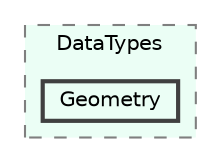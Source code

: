 digraph "C:/GEU/GEUCore/Source/DataTypes/Geometry"
{
 // LATEX_PDF_SIZE
  bgcolor="transparent";
  edge [fontname=Helvetica,fontsize=10,labelfontname=Helvetica,labelfontsize=10];
  node [fontname=Helvetica,fontsize=10,shape=box,height=0.2,width=0.4];
  compound=true
  subgraph clusterdir_8956d8d5ac8f7fdad37e7ec3ce752fa0 {
    graph [ bgcolor="#ebfef5", pencolor="grey50", label="DataTypes", fontname=Helvetica,fontsize=10 style="filled,dashed", URL="dir_8956d8d5ac8f7fdad37e7ec3ce752fa0.html",tooltip=""]
  dir_f58f1d5217d63b53a119961081729272 [label="Geometry", fillcolor="#ebfef5", color="grey25", style="filled,bold", URL="dir_f58f1d5217d63b53a119961081729272.html",tooltip=""];
  }
}
